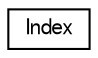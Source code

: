digraph "Graphical Class Hierarchy"
{
  edge [fontname="FreeSans",fontsize="10",labelfontname="FreeSans",labelfontsize="10"];
  node [fontname="FreeSans",fontsize="10",shape=record];
  rankdir="LR";
  Node0 [label="Index",height=0.2,width=0.4,color="black", fillcolor="white", style="filled",URL="$structIndex.html"];
}

